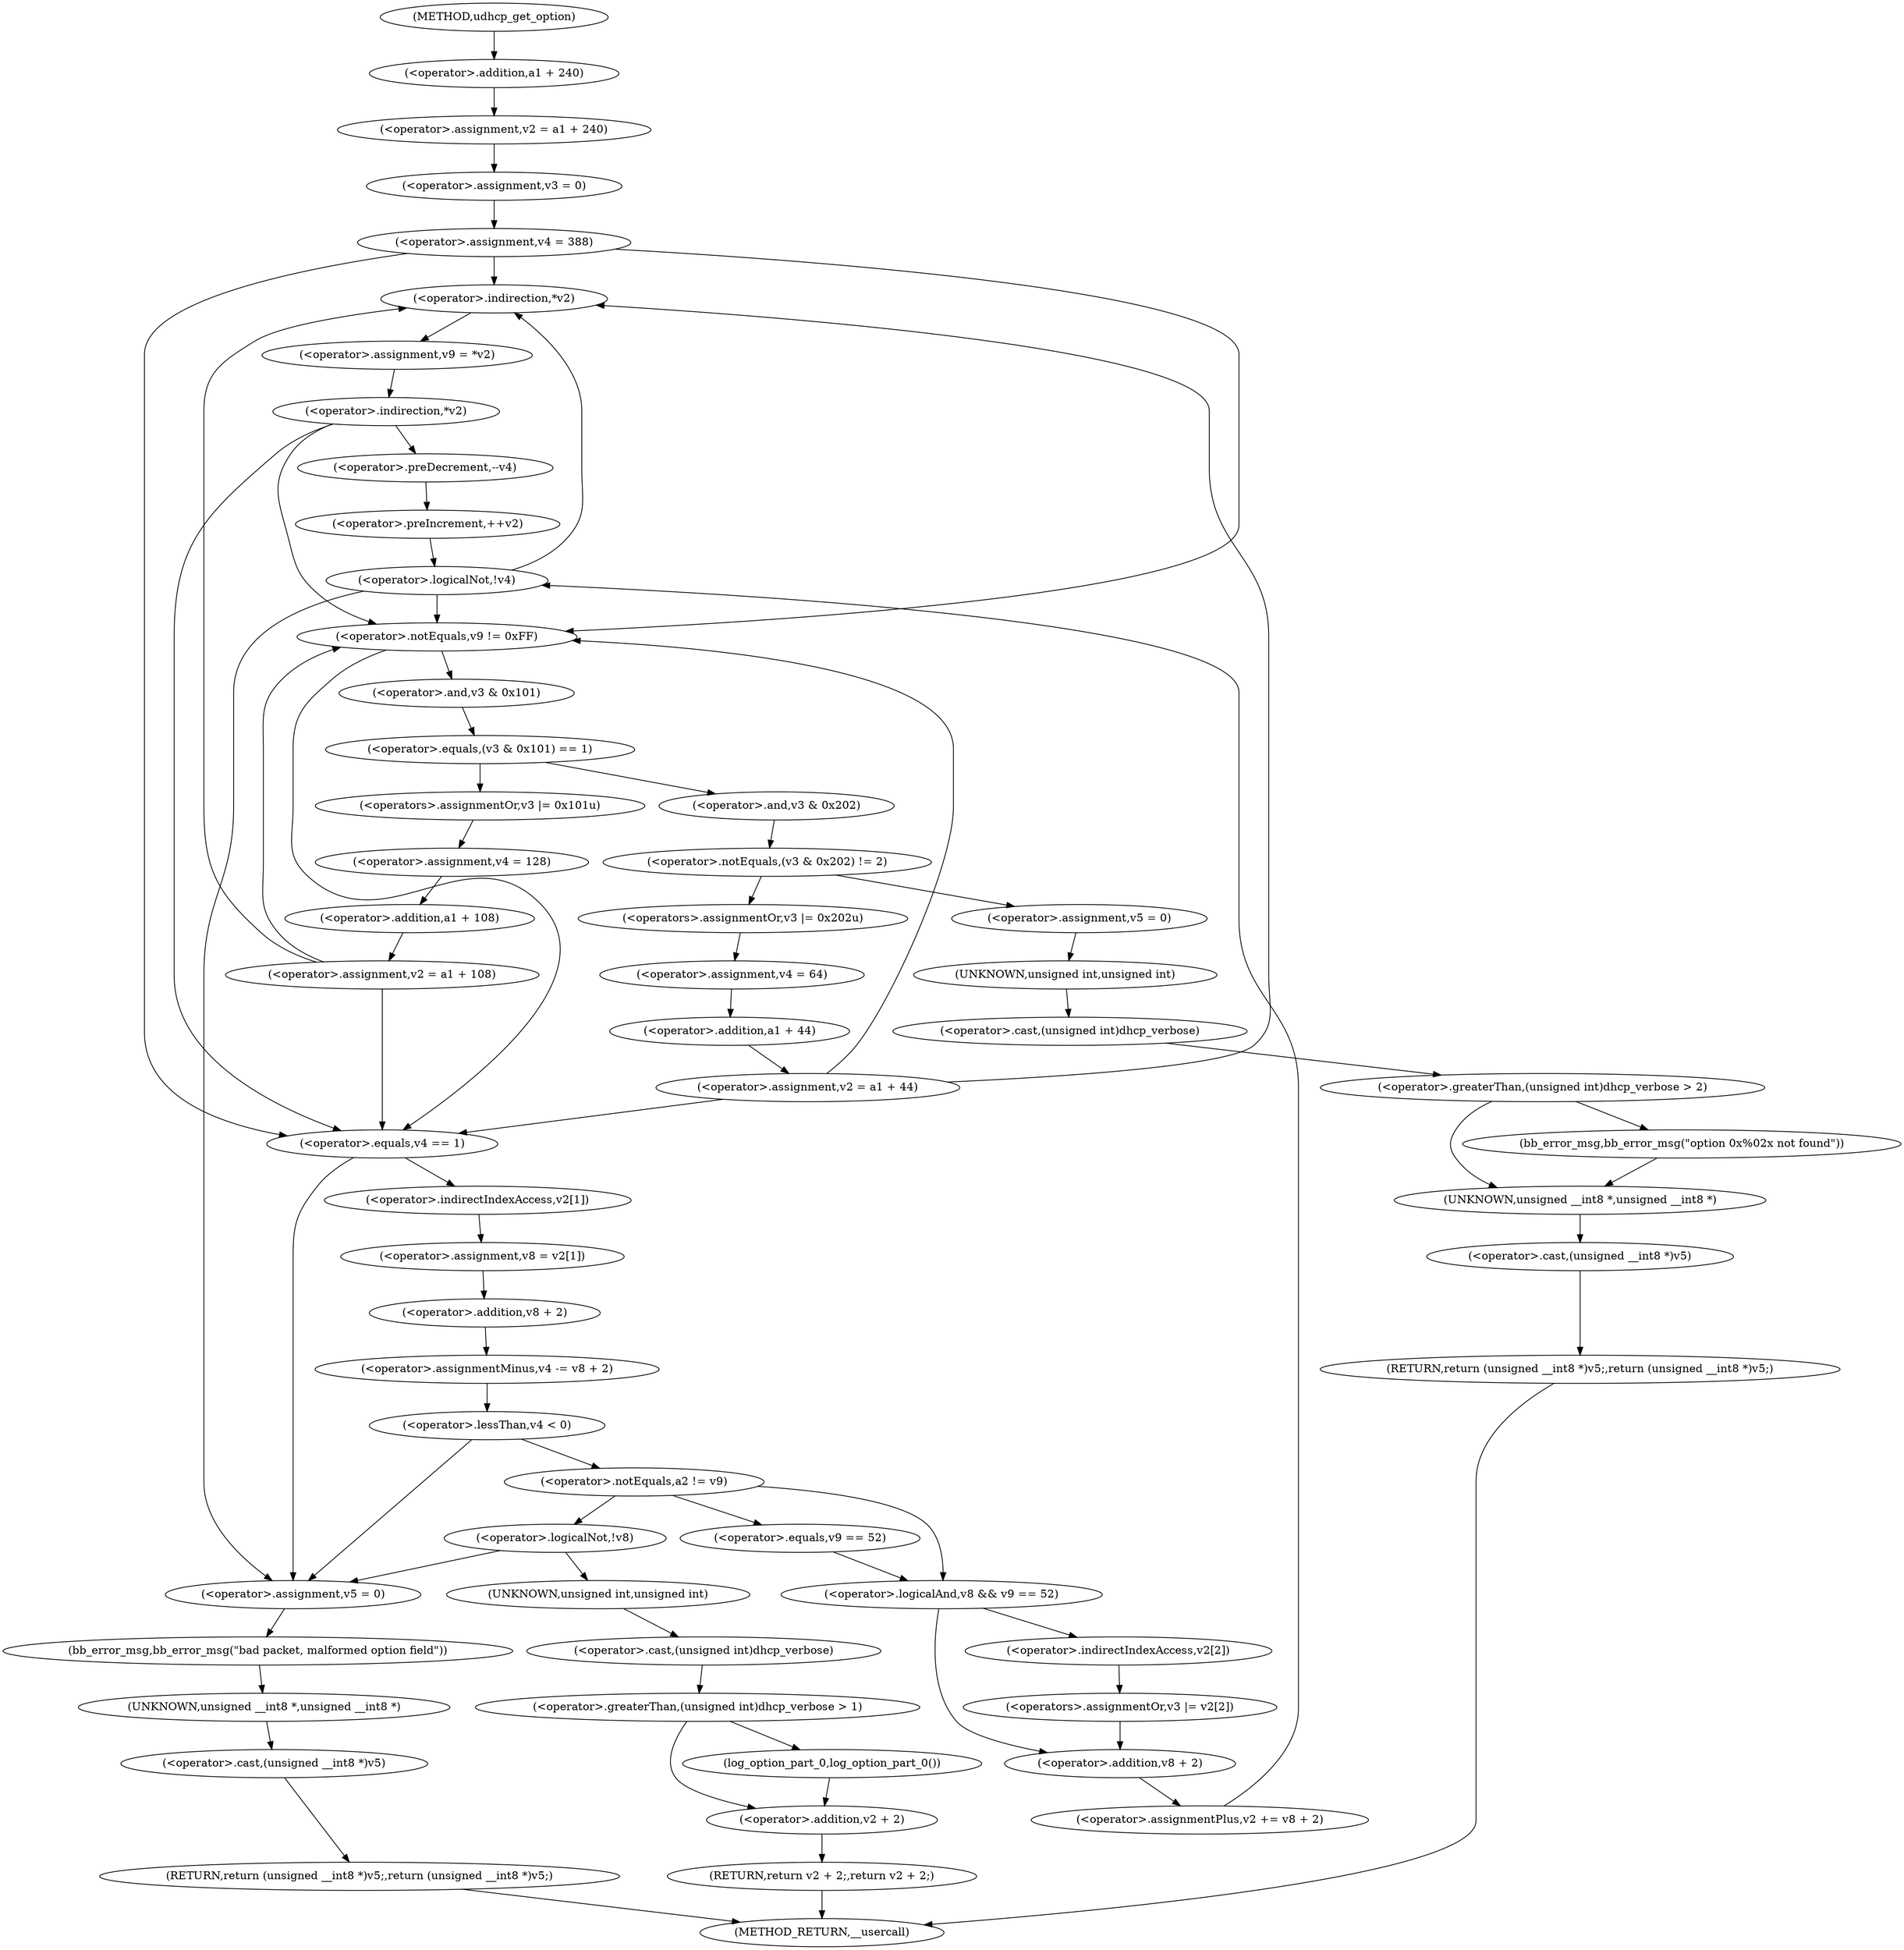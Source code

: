 digraph udhcp_get_option {  
"1000117" [label = "(<operator>.assignment,v2 = a1 + 240)" ]
"1000119" [label = "(<operator>.addition,a1 + 240)" ]
"1000122" [label = "(<operator>.assignment,v3 = 0)" ]
"1000125" [label = "(<operator>.assignment,v4 = 388)" ]
"1000134" [label = "(<operator>.assignment,v9 = *v2)" ]
"1000136" [label = "(<operator>.indirection,*v2)" ]
"1000139" [label = "(<operator>.indirection,*v2)" ]
"1000142" [label = "(<operator>.preDecrement,--v4)" ]
"1000144" [label = "(<operator>.preIncrement,++v2)" ]
"1000148" [label = "(<operator>.logicalNot,!v4)" ]
"1000152" [label = "(<operator>.notEquals,v9 != 0xFF)" ]
"1000157" [label = "(<operator>.equals,(v3 & 0x101) == 1)" ]
"1000158" [label = "(<operator>.and,v3 & 0x101)" ]
"1000163" [label = "(<operators>.assignmentOr,v3 |= 0x101u)" ]
"1000166" [label = "(<operator>.assignment,v4 = 128)" ]
"1000169" [label = "(<operator>.assignment,v2 = a1 + 108)" ]
"1000171" [label = "(<operator>.addition,a1 + 108)" ]
"1000177" [label = "(<operator>.notEquals,(v3 & 0x202) != 2)" ]
"1000178" [label = "(<operator>.and,v3 & 0x202)" ]
"1000183" [label = "(<operator>.assignment,v5 = 0)" ]
"1000187" [label = "(<operator>.greaterThan,(unsigned int)dhcp_verbose > 2)" ]
"1000188" [label = "(<operator>.cast,(unsigned int)dhcp_verbose)" ]
"1000189" [label = "(UNKNOWN,unsigned int,unsigned int)" ]
"1000192" [label = "(bb_error_msg,bb_error_msg(\"option 0x%02x not found\"))" ]
"1000194" [label = "(RETURN,return (unsigned __int8 *)v5;,return (unsigned __int8 *)v5;)" ]
"1000195" [label = "(<operator>.cast,(unsigned __int8 *)v5)" ]
"1000196" [label = "(UNKNOWN,unsigned __int8 *,unsigned __int8 *)" ]
"1000198" [label = "(<operators>.assignmentOr,v3 |= 0x202u)" ]
"1000201" [label = "(<operator>.assignment,v4 = 64)" ]
"1000204" [label = "(<operator>.assignment,v2 = a1 + 44)" ]
"1000206" [label = "(<operator>.addition,a1 + 44)" ]
"1000210" [label = "(<operator>.equals,v4 == 1)" ]
"1000214" [label = "(<operator>.assignment,v8 = v2[1])" ]
"1000216" [label = "(<operator>.indirectIndexAccess,v2[1])" ]
"1000219" [label = "(<operator>.assignmentMinus,v4 -= v8 + 2)" ]
"1000221" [label = "(<operator>.addition,v8 + 2)" ]
"1000225" [label = "(<operator>.lessThan,v4 < 0)" ]
"1000230" [label = "(<operator>.notEquals,a2 != v9)" ]
"1000235" [label = "(<operator>.logicalAnd,v8 && v9 == 52)" ]
"1000237" [label = "(<operator>.equals,v9 == 52)" ]
"1000240" [label = "(<operators>.assignmentOr,v3 |= v2[2])" ]
"1000242" [label = "(<operator>.indirectIndexAccess,v2[2])" ]
"1000245" [label = "(<operator>.assignmentPlus,v2 += v8 + 2)" ]
"1000247" [label = "(<operator>.addition,v8 + 2)" ]
"1000252" [label = "(<operator>.logicalNot,!v8)" ]
"1000256" [label = "(<operator>.assignment,v5 = 0)" ]
"1000259" [label = "(bb_error_msg,bb_error_msg(\"bad packet, malformed option field\"))" ]
"1000261" [label = "(RETURN,return (unsigned __int8 *)v5;,return (unsigned __int8 *)v5;)" ]
"1000262" [label = "(<operator>.cast,(unsigned __int8 *)v5)" ]
"1000263" [label = "(UNKNOWN,unsigned __int8 *,unsigned __int8 *)" ]
"1000266" [label = "(<operator>.greaterThan,(unsigned int)dhcp_verbose > 1)" ]
"1000267" [label = "(<operator>.cast,(unsigned int)dhcp_verbose)" ]
"1000268" [label = "(UNKNOWN,unsigned int,unsigned int)" ]
"1000271" [label = "(log_option_part_0,log_option_part_0())" ]
"1000272" [label = "(RETURN,return v2 + 2;,return v2 + 2;)" ]
"1000273" [label = "(<operator>.addition,v2 + 2)" ]
"1000107" [label = "(METHOD,udhcp_get_option)" ]
"1000276" [label = "(METHOD_RETURN,__usercall)" ]
  "1000117" -> "1000122" 
  "1000119" -> "1000117" 
  "1000122" -> "1000125" 
  "1000125" -> "1000136" 
  "1000125" -> "1000152" 
  "1000125" -> "1000210" 
  "1000134" -> "1000139" 
  "1000136" -> "1000134" 
  "1000139" -> "1000152" 
  "1000139" -> "1000210" 
  "1000139" -> "1000142" 
  "1000142" -> "1000144" 
  "1000144" -> "1000148" 
  "1000148" -> "1000136" 
  "1000148" -> "1000152" 
  "1000148" -> "1000256" 
  "1000152" -> "1000210" 
  "1000152" -> "1000158" 
  "1000157" -> "1000163" 
  "1000157" -> "1000178" 
  "1000158" -> "1000157" 
  "1000163" -> "1000166" 
  "1000166" -> "1000171" 
  "1000169" -> "1000136" 
  "1000169" -> "1000152" 
  "1000169" -> "1000210" 
  "1000171" -> "1000169" 
  "1000177" -> "1000183" 
  "1000177" -> "1000198" 
  "1000178" -> "1000177" 
  "1000183" -> "1000189" 
  "1000187" -> "1000196" 
  "1000187" -> "1000192" 
  "1000188" -> "1000187" 
  "1000189" -> "1000188" 
  "1000192" -> "1000196" 
  "1000194" -> "1000276" 
  "1000195" -> "1000194" 
  "1000196" -> "1000195" 
  "1000198" -> "1000201" 
  "1000201" -> "1000206" 
  "1000204" -> "1000136" 
  "1000204" -> "1000152" 
  "1000204" -> "1000210" 
  "1000206" -> "1000204" 
  "1000210" -> "1000256" 
  "1000210" -> "1000216" 
  "1000214" -> "1000221" 
  "1000216" -> "1000214" 
  "1000219" -> "1000225" 
  "1000221" -> "1000219" 
  "1000225" -> "1000256" 
  "1000225" -> "1000230" 
  "1000230" -> "1000235" 
  "1000230" -> "1000237" 
  "1000230" -> "1000252" 
  "1000235" -> "1000242" 
  "1000235" -> "1000247" 
  "1000237" -> "1000235" 
  "1000240" -> "1000247" 
  "1000242" -> "1000240" 
  "1000245" -> "1000148" 
  "1000247" -> "1000245" 
  "1000252" -> "1000268" 
  "1000252" -> "1000256" 
  "1000256" -> "1000259" 
  "1000259" -> "1000263" 
  "1000261" -> "1000276" 
  "1000262" -> "1000261" 
  "1000263" -> "1000262" 
  "1000266" -> "1000271" 
  "1000266" -> "1000273" 
  "1000267" -> "1000266" 
  "1000268" -> "1000267" 
  "1000271" -> "1000273" 
  "1000272" -> "1000276" 
  "1000273" -> "1000272" 
  "1000107" -> "1000119" 
}
